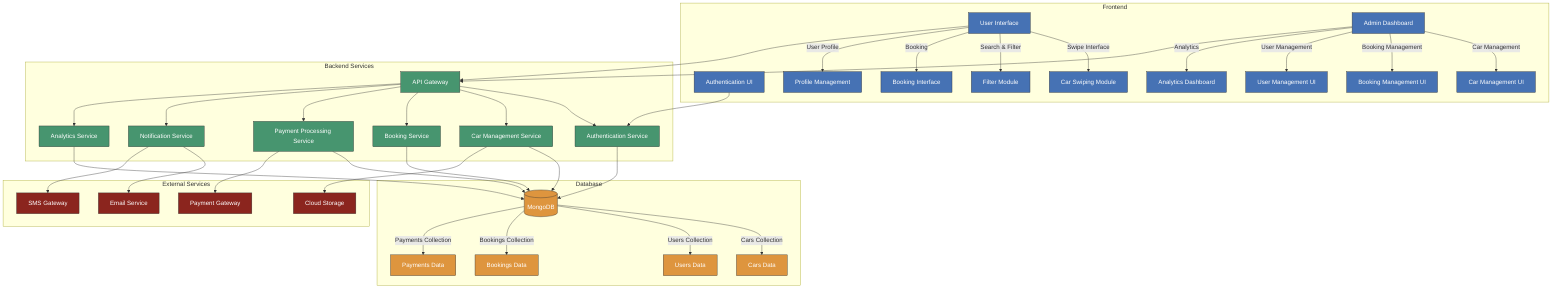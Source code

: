 flowchart TD
    subgraph "Frontend"
        UI[User Interface]
        AdminUI[Admin Dashboard]
        Auth[Authentication UI]
        
        UI --> |Swipe Interface| CarSwipe[Car Swiping Module]
        UI --> |Search & Filter| Filter[Filter Module]
        UI --> |Booking| BookingUI[Booking Interface]
        UI --> |User Profile| ProfileUI[Profile Management]
        AdminUI --> |Car Management| CarManageUI[Car Management UI]
        AdminUI --> |Booking Management| BookingManageUI[Booking Management UI]
        AdminUI --> |User Management| UserManageUI[User Management UI]
        AdminUI --> |Analytics| AnalyticsUI[Analytics Dashboard]
    end

    subgraph "Backend Services"
        API[API Gateway]
        AuthService[Authentication Service]
        CarService[Car Management Service]
        BookingService[Booking Service]
        PaymentService[Payment Processing Service]
        NotificationService[Notification Service]
        AnalyticsService[Analytics Service]
        
        API --> AuthService
        API --> CarService
        API --> BookingService
        API --> PaymentService
        API --> NotificationService
        API --> AnalyticsService
    end
    
    subgraph "Database"
        MongoDB[(MongoDB)]
        
        MongoDB --> |Cars Collection| CarsDB[Cars Data]
        MongoDB --> |Users Collection| UsersDB[Users Data]
        MongoDB --> |Bookings Collection| BookingsDB[Bookings Data]
        MongoDB --> |Payments Collection| PaymentsDB[Payments Data]
    end
    
    subgraph "External Services"
        CloudStorage[Cloud Storage]
        PaymentGateway[Payment Gateway]
        EmailService[Email Service]
        SMSGateway[SMS Gateway]
    end
    
    UI --> API
    AdminUI --> API
    Auth --> AuthService
    
    AuthService --> MongoDB
    CarService --> MongoDB
    BookingService --> MongoDB
    PaymentService --> MongoDB
    AnalyticsService --> MongoDB
    
    CarService --> CloudStorage
    PaymentService --> PaymentGateway
    NotificationService --> EmailService
    NotificationService --> SMSGateway
    
    classDef frontend fill:#4672b4,color:white,stroke:#333,stroke-width:1px
    classDef backend fill:#47956f,color:white,stroke:#333,stroke-width:1px
    classDef database fill:#de953e,color:white,stroke:#333,stroke-width:1px
    classDef external fill:#8b251e,color:white,stroke:#333,stroke-width:1px
    
    class UI,AdminUI,Auth,CarSwipe,Filter,BookingUI,ProfileUI,CarManageUI,BookingManageUI,UserManageUI,AnalyticsUI frontend
    class API,AuthService,CarService,BookingService,PaymentService,NotificationService,AnalyticsService backend
    class MongoDB,CarsDB,UsersDB,BookingsDB,PaymentsDB database
    class CloudStorage,PaymentGateway,EmailService,SMSGateway external
